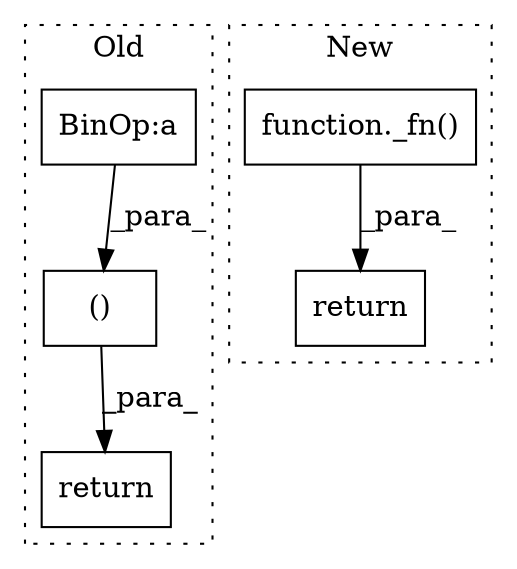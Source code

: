 digraph G {
subgraph cluster0 {
1 [label="return" a="93" s="924" l="7" shape="box"];
4 [label="()" a="54" s="986" l="0" shape="box"];
5 [label="BinOp:a" a="82" s="982" l="3" shape="box"];
label = "Old";
style="dotted";
}
subgraph cluster1 {
2 [label="function._fn()" a="75" s="1118,1125" l="4,1" shape="box"];
3 [label="return" a="93" s="1111" l="7" shape="box"];
label = "New";
style="dotted";
}
2 -> 3 [label="_para_"];
4 -> 1 [label="_para_"];
5 -> 4 [label="_para_"];
}